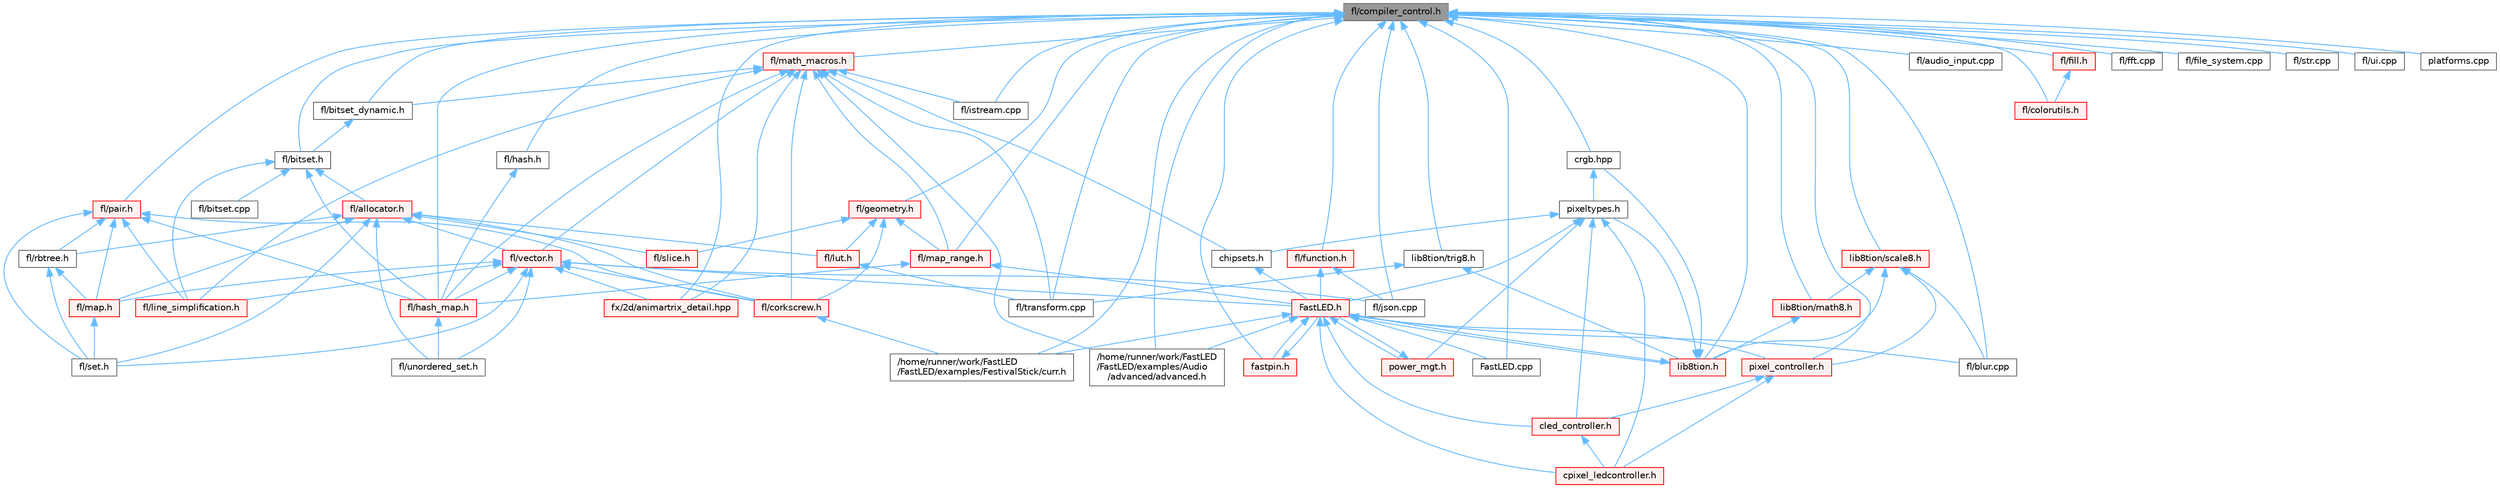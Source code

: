 digraph "fl/compiler_control.h"
{
 // INTERACTIVE_SVG=YES
 // LATEX_PDF_SIZE
  bgcolor="transparent";
  edge [fontname=Helvetica,fontsize=10,labelfontname=Helvetica,labelfontsize=10];
  node [fontname=Helvetica,fontsize=10,shape=box,height=0.2,width=0.4];
  Node1 [id="Node000001",label="fl/compiler_control.h",height=0.2,width=0.4,color="gray40", fillcolor="grey60", style="filled", fontcolor="black",tooltip=" "];
  Node1 -> Node2 [id="edge1_Node000001_Node000002",dir="back",color="steelblue1",style="solid",tooltip=" "];
  Node2 [id="Node000002",label="/home/runner/work/FastLED\l/FastLED/examples/Audio\l/advanced/advanced.h",height=0.2,width=0.4,color="grey40", fillcolor="white", style="filled",URL="$da/dc7/advanced_8h.html",tooltip=" "];
  Node1 -> Node3 [id="edge2_Node000001_Node000003",dir="back",color="steelblue1",style="solid",tooltip=" "];
  Node3 [id="Node000003",label="/home/runner/work/FastLED\l/FastLED/examples/FestivalStick/curr.h",height=0.2,width=0.4,color="grey40", fillcolor="white", style="filled",URL="$d4/d06/curr_8h.html",tooltip=" "];
  Node1 -> Node4 [id="edge3_Node000001_Node000004",dir="back",color="steelblue1",style="solid",tooltip=" "];
  Node4 [id="Node000004",label="FastLED.cpp",height=0.2,width=0.4,color="grey40", fillcolor="white", style="filled",URL="$d6/dda/_fast_l_e_d_8cpp.html",tooltip="Central source file for FastLED, implements the CFastLED class/object."];
  Node1 -> Node5 [id="edge4_Node000001_Node000005",dir="back",color="steelblue1",style="solid",tooltip=" "];
  Node5 [id="Node000005",label="crgb.hpp",height=0.2,width=0.4,color="grey40", fillcolor="white", style="filled",URL="$d0/d4b/crgb_8hpp.html",tooltip="Defines utility functions for the red, green, and blue (RGB) pixel struct."];
  Node5 -> Node6 [id="edge5_Node000005_Node000006",dir="back",color="steelblue1",style="solid",tooltip=" "];
  Node6 [id="Node000006",label="pixeltypes.h",height=0.2,width=0.4,color="grey40", fillcolor="white", style="filled",URL="$d2/dba/pixeltypes_8h.html",tooltip="Includes defintions for RGB and HSV pixels."];
  Node6 -> Node7 [id="edge6_Node000006_Node000007",dir="back",color="steelblue1",style="solid",tooltip=" "];
  Node7 [id="Node000007",label="FastLED.h",height=0.2,width=0.4,color="red", fillcolor="#FFF0F0", style="filled",URL="$db/d97/_fast_l_e_d_8h.html",tooltip="central include file for FastLED, defines the CFastLED class/object"];
  Node7 -> Node2 [id="edge7_Node000007_Node000002",dir="back",color="steelblue1",style="solid",tooltip=" "];
  Node7 -> Node3 [id="edge8_Node000007_Node000003",dir="back",color="steelblue1",style="solid",tooltip=" "];
  Node7 -> Node4 [id="edge9_Node000007_Node000004",dir="back",color="steelblue1",style="solid",tooltip=" "];
  Node7 -> Node106 [id="edge10_Node000007_Node000106",dir="back",color="steelblue1",style="solid",tooltip=" "];
  Node106 [id="Node000106",label="cled_controller.h",height=0.2,width=0.4,color="red", fillcolor="#FFF0F0", style="filled",URL="$db/d6d/cled__controller_8h.html",tooltip="base definitions used by led controllers for writing out led data"];
  Node106 -> Node107 [id="edge11_Node000106_Node000107",dir="back",color="steelblue1",style="solid",tooltip=" "];
  Node107 [id="Node000107",label="cpixel_ledcontroller.h",height=0.2,width=0.4,color="red", fillcolor="#FFF0F0", style="filled",URL="$d9/d57/cpixel__ledcontroller_8h.html",tooltip="defines the templated version of the CLEDController class"];
  Node7 -> Node107 [id="edge12_Node000007_Node000107",dir="back",color="steelblue1",style="solid",tooltip=" "];
  Node7 -> Node116 [id="edge13_Node000007_Node000116",dir="back",color="steelblue1",style="solid",tooltip=" "];
  Node116 [id="Node000116",label="fastpin.h",height=0.2,width=0.4,color="red", fillcolor="#FFF0F0", style="filled",URL="$db/d65/fastpin_8h.html",tooltip="Class base definitions for defining fast pin access."];
  Node116 -> Node7 [id="edge14_Node000116_Node000007",dir="back",color="steelblue1",style="solid",tooltip=" "];
  Node7 -> Node121 [id="edge15_Node000007_Node000121",dir="back",color="steelblue1",style="solid",tooltip=" "];
  Node121 [id="Node000121",label="fl/blur.cpp",height=0.2,width=0.4,color="grey40", fillcolor="white", style="filled",URL="$de/dc8/blur_8cpp.html",tooltip=" "];
  Node7 -> Node143 [id="edge16_Node000007_Node000143",dir="back",color="steelblue1",style="solid",tooltip=" "];
  Node143 [id="Node000143",label="lib8tion.h",height=0.2,width=0.4,color="red", fillcolor="#FFF0F0", style="filled",URL="$df/da5/lib8tion_8h.html",tooltip="Fast, efficient 8-bit math functions specifically designed for high-performance LED programming."];
  Node143 -> Node7 [id="edge17_Node000143_Node000007",dir="back",color="steelblue1",style="solid",tooltip=" "];
  Node143 -> Node5 [id="edge18_Node000143_Node000005",dir="back",color="steelblue1",style="solid",tooltip=" "];
  Node143 -> Node6 [id="edge19_Node000143_Node000006",dir="back",color="steelblue1",style="solid",tooltip=" "];
  Node7 -> Node145 [id="edge20_Node000007_Node000145",dir="back",color="steelblue1",style="solid",tooltip=" "];
  Node145 [id="Node000145",label="pixel_controller.h",height=0.2,width=0.4,color="red", fillcolor="#FFF0F0", style="filled",URL="$d5/d4d/pixel__controller_8h.html",tooltip="Low level pixel data writing class."];
  Node145 -> Node106 [id="edge21_Node000145_Node000106",dir="back",color="steelblue1",style="solid",tooltip=" "];
  Node145 -> Node107 [id="edge22_Node000145_Node000107",dir="back",color="steelblue1",style="solid",tooltip=" "];
  Node7 -> Node155 [id="edge23_Node000007_Node000155",dir="back",color="steelblue1",style="solid",tooltip=" "];
  Node155 [id="Node000155",label="power_mgt.h",height=0.2,width=0.4,color="red", fillcolor="#FFF0F0", style="filled",URL="$dc/d5b/power__mgt_8h.html",tooltip="Functions to limit the power used by FastLED."];
  Node155 -> Node7 [id="edge24_Node000155_Node000007",dir="back",color="steelblue1",style="solid",tooltip=" "];
  Node6 -> Node158 [id="edge25_Node000006_Node000158",dir="back",color="steelblue1",style="solid",tooltip=" "];
  Node158 [id="Node000158",label="chipsets.h",height=0.2,width=0.4,color="grey40", fillcolor="white", style="filled",URL="$db/d66/chipsets_8h.html",tooltip="Contains the bulk of the definitions for the various LED chipsets supported."];
  Node158 -> Node7 [id="edge26_Node000158_Node000007",dir="back",color="steelblue1",style="solid",tooltip=" "];
  Node6 -> Node106 [id="edge27_Node000006_Node000106",dir="back",color="steelblue1",style="solid",tooltip=" "];
  Node6 -> Node107 [id="edge28_Node000006_Node000107",dir="back",color="steelblue1",style="solid",tooltip=" "];
  Node6 -> Node155 [id="edge29_Node000006_Node000155",dir="back",color="steelblue1",style="solid",tooltip=" "];
  Node1 -> Node116 [id="edge30_Node000001_Node000116",dir="back",color="steelblue1",style="solid",tooltip=" "];
  Node1 -> Node159 [id="edge31_Node000001_Node000159",dir="back",color="steelblue1",style="solid",tooltip=" "];
  Node159 [id="Node000159",label="fl/audio_input.cpp",height=0.2,width=0.4,color="grey40", fillcolor="white", style="filled",URL="$d7/da3/audio__input_8cpp.html",tooltip=" "];
  Node1 -> Node160 [id="edge32_Node000001_Node000160",dir="back",color="steelblue1",style="solid",tooltip=" "];
  Node160 [id="Node000160",label="fl/bitset.h",height=0.2,width=0.4,color="grey40", fillcolor="white", style="filled",URL="$d1/d69/bitset_8h.html",tooltip=" "];
  Node160 -> Node161 [id="edge33_Node000160_Node000161",dir="back",color="steelblue1",style="solid",tooltip=" "];
  Node161 [id="Node000161",label="fl/allocator.h",height=0.2,width=0.4,color="red", fillcolor="#FFF0F0", style="filled",URL="$da/da9/allocator_8h.html",tooltip=" "];
  Node161 -> Node163 [id="edge34_Node000161_Node000163",dir="back",color="steelblue1",style="solid",tooltip=" "];
  Node163 [id="Node000163",label="fl/corkscrew.h",height=0.2,width=0.4,color="red", fillcolor="#FFF0F0", style="filled",URL="$d1/dd4/src_2fl_2corkscrew_8h.html",tooltip="Corkscrew LED strip projection and rendering."];
  Node163 -> Node3 [id="edge35_Node000163_Node000003",dir="back",color="steelblue1",style="solid",tooltip=" "];
  Node161 -> Node177 [id="edge36_Node000161_Node000177",dir="back",color="steelblue1",style="solid",tooltip=" "];
  Node177 [id="Node000177",label="fl/lut.h",height=0.2,width=0.4,color="red", fillcolor="#FFF0F0", style="filled",URL="$db/d54/lut_8h.html",tooltip=" "];
  Node177 -> Node203 [id="edge37_Node000177_Node000203",dir="back",color="steelblue1",style="solid",tooltip=" "];
  Node203 [id="Node000203",label="fl/transform.cpp",height=0.2,width=0.4,color="grey40", fillcolor="white", style="filled",URL="$d8/d8c/transform_8cpp.html",tooltip=" "];
  Node161 -> Node247 [id="edge38_Node000161_Node000247",dir="back",color="steelblue1",style="solid",tooltip=" "];
  Node247 [id="Node000247",label="fl/map.h",height=0.2,width=0.4,color="red", fillcolor="#FFF0F0", style="filled",URL="$dc/db7/map_8h.html",tooltip=" "];
  Node247 -> Node251 [id="edge39_Node000247_Node000251",dir="back",color="steelblue1",style="solid",tooltip=" "];
  Node251 [id="Node000251",label="fl/set.h",height=0.2,width=0.4,color="grey40", fillcolor="white", style="filled",URL="$d4/d13/set_8h.html",tooltip=" "];
  Node161 -> Node252 [id="edge40_Node000161_Node000252",dir="back",color="steelblue1",style="solid",tooltip=" "];
  Node252 [id="Node000252",label="fl/rbtree.h",height=0.2,width=0.4,color="grey40", fillcolor="white", style="filled",URL="$d5/ddf/rbtree_8h.html",tooltip=" "];
  Node252 -> Node247 [id="edge41_Node000252_Node000247",dir="back",color="steelblue1",style="solid",tooltip=" "];
  Node252 -> Node251 [id="edge42_Node000252_Node000251",dir="back",color="steelblue1",style="solid",tooltip=" "];
  Node161 -> Node251 [id="edge43_Node000161_Node000251",dir="back",color="steelblue1",style="solid",tooltip=" "];
  Node161 -> Node348 [id="edge44_Node000161_Node000348",dir="back",color="steelblue1",style="solid",tooltip=" "];
  Node348 [id="Node000348",label="fl/slice.h",height=0.2,width=0.4,color="red", fillcolor="#FFF0F0", style="filled",URL="$d0/d48/slice_8h.html",tooltip=" "];
  Node161 -> Node282 [id="edge45_Node000161_Node000282",dir="back",color="steelblue1",style="solid",tooltip=" "];
  Node282 [id="Node000282",label="fl/unordered_set.h",height=0.2,width=0.4,color="grey40", fillcolor="white", style="filled",URL="$df/d26/unordered__set_8h.html",tooltip=" "];
  Node161 -> Node299 [id="edge46_Node000161_Node000299",dir="back",color="steelblue1",style="solid",tooltip=" "];
  Node299 [id="Node000299",label="fl/vector.h",height=0.2,width=0.4,color="red", fillcolor="#FFF0F0", style="filled",URL="$d6/d68/vector_8h.html",tooltip=" "];
  Node299 -> Node7 [id="edge47_Node000299_Node000007",dir="back",color="steelblue1",style="solid",tooltip=" "];
  Node299 -> Node163 [id="edge48_Node000299_Node000163",dir="back",color="steelblue1",style="solid",tooltip=" "];
  Node299 -> Node276 [id="edge49_Node000299_Node000276",dir="back",color="steelblue1",style="solid",tooltip=" "];
  Node276 [id="Node000276",label="fl/hash_map.h",height=0.2,width=0.4,color="red", fillcolor="#FFF0F0", style="filled",URL="$d6/d13/hash__map_8h.html",tooltip=" "];
  Node276 -> Node282 [id="edge50_Node000276_Node000282",dir="back",color="steelblue1",style="solid",tooltip=" "];
  Node299 -> Node166 [id="edge51_Node000299_Node000166",dir="back",color="steelblue1",style="solid",tooltip=" "];
  Node166 [id="Node000166",label="fl/json.cpp",height=0.2,width=0.4,color="grey40", fillcolor="white", style="filled",URL="$dd/d55/json_8cpp.html",tooltip=" "];
  Node299 -> Node300 [id="edge52_Node000299_Node000300",dir="back",color="steelblue1",style="solid",tooltip=" "];
  Node300 [id="Node000300",label="fl/line_simplification.h",height=0.2,width=0.4,color="red", fillcolor="#FFF0F0", style="filled",URL="$d8/da7/line__simplification_8h.html",tooltip=" "];
  Node299 -> Node247 [id="edge53_Node000299_Node000247",dir="back",color="steelblue1",style="solid",tooltip=" "];
  Node299 -> Node251 [id="edge54_Node000299_Node000251",dir="back",color="steelblue1",style="solid",tooltip=" "];
  Node299 -> Node282 [id="edge55_Node000299_Node000282",dir="back",color="steelblue1",style="solid",tooltip=" "];
  Node299 -> Node303 [id="edge56_Node000299_Node000303",dir="back",color="steelblue1",style="solid",tooltip=" "];
  Node303 [id="Node000303",label="fx/2d/animartrix_detail.hpp",height=0.2,width=0.4,color="red", fillcolor="#FFF0F0", style="filled",URL="$d3/d3b/animartrix__detail_8hpp.html",tooltip=" "];
  Node160 -> Node292 [id="edge57_Node000160_Node000292",dir="back",color="steelblue1",style="solid",tooltip=" "];
  Node292 [id="Node000292",label="fl/bitset.cpp",height=0.2,width=0.4,color="grey40", fillcolor="white", style="filled",URL="$dc/d7b/bitset_8cpp.html",tooltip=" "];
  Node160 -> Node276 [id="edge58_Node000160_Node000276",dir="back",color="steelblue1",style="solid",tooltip=" "];
  Node160 -> Node300 [id="edge59_Node000160_Node000300",dir="back",color="steelblue1",style="solid",tooltip=" "];
  Node1 -> Node293 [id="edge60_Node000001_Node000293",dir="back",color="steelblue1",style="solid",tooltip=" "];
  Node293 [id="Node000293",label="fl/bitset_dynamic.h",height=0.2,width=0.4,color="grey40", fillcolor="white", style="filled",URL="$de/d7a/bitset__dynamic_8h.html",tooltip=" "];
  Node293 -> Node160 [id="edge61_Node000293_Node000160",dir="back",color="steelblue1",style="solid",tooltip=" "];
  Node1 -> Node121 [id="edge62_Node000001_Node000121",dir="back",color="steelblue1",style="solid",tooltip=" "];
  Node1 -> Node216 [id="edge63_Node000001_Node000216",dir="back",color="steelblue1",style="solid",tooltip=" "];
  Node216 [id="Node000216",label="fl/colorutils.h",height=0.2,width=0.4,color="red", fillcolor="#FFF0F0", style="filled",URL="$d7/df9/fl_2colorutils_8h.html",tooltip="Utility functions for color fill, palettes, blending, and more."];
  Node1 -> Node267 [id="edge64_Node000001_Node000267",dir="back",color="steelblue1",style="solid",tooltip=" "];
  Node267 [id="Node000267",label="fl/fft.cpp",height=0.2,width=0.4,color="grey40", fillcolor="white", style="filled",URL="$db/d03/fft_8cpp.html",tooltip=" "];
  Node1 -> Node192 [id="edge65_Node000001_Node000192",dir="back",color="steelblue1",style="solid",tooltip=" "];
  Node192 [id="Node000192",label="fl/file_system.cpp",height=0.2,width=0.4,color="grey40", fillcolor="white", style="filled",URL="$d4/d37/file__system_8cpp.html",tooltip=" "];
  Node1 -> Node309 [id="edge66_Node000001_Node000309",dir="back",color="steelblue1",style="solid",tooltip=" "];
  Node309 [id="Node000309",label="fl/fill.h",height=0.2,width=0.4,color="red", fillcolor="#FFF0F0", style="filled",URL="$d2/d78/fill_8h.html",tooltip=" "];
  Node309 -> Node216 [id="edge67_Node000309_Node000216",dir="back",color="steelblue1",style="solid",tooltip=" "];
  Node1 -> Node268 [id="edge68_Node000001_Node000268",dir="back",color="steelblue1",style="solid",tooltip=" "];
  Node268 [id="Node000268",label="fl/function.h",height=0.2,width=0.4,color="red", fillcolor="#FFF0F0", style="filled",URL="$dd/d67/function_8h.html",tooltip=" "];
  Node268 -> Node7 [id="edge69_Node000268_Node000007",dir="back",color="steelblue1",style="solid",tooltip=" "];
  Node268 -> Node166 [id="edge70_Node000268_Node000166",dir="back",color="steelblue1",style="solid",tooltip=" "];
  Node1 -> Node345 [id="edge71_Node000001_Node000345",dir="back",color="steelblue1",style="solid",tooltip=" "];
  Node345 [id="Node000345",label="fl/geometry.h",height=0.2,width=0.4,color="red", fillcolor="#FFF0F0", style="filled",URL="$d4/d67/geometry_8h.html",tooltip=" "];
  Node345 -> Node163 [id="edge72_Node000345_Node000163",dir="back",color="steelblue1",style="solid",tooltip=" "];
  Node345 -> Node177 [id="edge73_Node000345_Node000177",dir="back",color="steelblue1",style="solid",tooltip=" "];
  Node345 -> Node343 [id="edge74_Node000345_Node000343",dir="back",color="steelblue1",style="solid",tooltip=" "];
  Node343 [id="Node000343",label="fl/map_range.h",height=0.2,width=0.4,color="red", fillcolor="#FFF0F0", style="filled",URL="$d1/d47/map__range_8h.html",tooltip=" "];
  Node343 -> Node7 [id="edge75_Node000343_Node000007",dir="back",color="steelblue1",style="solid",tooltip=" "];
  Node343 -> Node276 [id="edge76_Node000343_Node000276",dir="back",color="steelblue1",style="solid",tooltip=" "];
  Node345 -> Node348 [id="edge77_Node000345_Node000348",dir="back",color="steelblue1",style="solid",tooltip=" "];
  Node1 -> Node275 [id="edge78_Node000001_Node000275",dir="back",color="steelblue1",style="solid",tooltip=" "];
  Node275 [id="Node000275",label="fl/hash.h",height=0.2,width=0.4,color="grey40", fillcolor="white", style="filled",URL="$db/dfb/hash_8h.html",tooltip=" "];
  Node275 -> Node276 [id="edge79_Node000275_Node000276",dir="back",color="steelblue1",style="solid",tooltip=" "];
  Node1 -> Node276 [id="edge80_Node000001_Node000276",dir="back",color="steelblue1",style="solid",tooltip=" "];
  Node1 -> Node285 [id="edge81_Node000001_Node000285",dir="back",color="steelblue1",style="solid",tooltip=" "];
  Node285 [id="Node000285",label="fl/istream.cpp",height=0.2,width=0.4,color="grey40", fillcolor="white", style="filled",URL="$d7/d52/istream_8cpp.html",tooltip=" "];
  Node1 -> Node166 [id="edge82_Node000001_Node000166",dir="back",color="steelblue1",style="solid",tooltip=" "];
  Node1 -> Node343 [id="edge83_Node000001_Node000343",dir="back",color="steelblue1",style="solid",tooltip=" "];
  Node1 -> Node341 [id="edge84_Node000001_Node000341",dir="back",color="steelblue1",style="solid",tooltip=" "];
  Node341 [id="Node000341",label="fl/math_macros.h",height=0.2,width=0.4,color="red", fillcolor="#FFF0F0", style="filled",URL="$d8/db8/math__macros_8h.html",tooltip=" "];
  Node341 -> Node2 [id="edge85_Node000341_Node000002",dir="back",color="steelblue1",style="solid",tooltip=" "];
  Node341 -> Node158 [id="edge86_Node000341_Node000158",dir="back",color="steelblue1",style="solid",tooltip=" "];
  Node341 -> Node293 [id="edge87_Node000341_Node000293",dir="back",color="steelblue1",style="solid",tooltip=" "];
  Node341 -> Node163 [id="edge88_Node000341_Node000163",dir="back",color="steelblue1",style="solid",tooltip=" "];
  Node341 -> Node276 [id="edge89_Node000341_Node000276",dir="back",color="steelblue1",style="solid",tooltip=" "];
  Node341 -> Node285 [id="edge90_Node000341_Node000285",dir="back",color="steelblue1",style="solid",tooltip=" "];
  Node341 -> Node300 [id="edge91_Node000341_Node000300",dir="back",color="steelblue1",style="solid",tooltip=" "];
  Node341 -> Node343 [id="edge92_Node000341_Node000343",dir="back",color="steelblue1",style="solid",tooltip=" "];
  Node341 -> Node203 [id="edge93_Node000341_Node000203",dir="back",color="steelblue1",style="solid",tooltip=" "];
  Node341 -> Node299 [id="edge94_Node000341_Node000299",dir="back",color="steelblue1",style="solid",tooltip=" "];
  Node341 -> Node303 [id="edge95_Node000341_Node000303",dir="back",color="steelblue1",style="solid",tooltip=" "];
  Node1 -> Node357 [id="edge96_Node000001_Node000357",dir="back",color="steelblue1",style="solid",tooltip=" "];
  Node357 [id="Node000357",label="fl/pair.h",height=0.2,width=0.4,color="red", fillcolor="#FFF0F0", style="filled",URL="$d3/d41/pair_8h.html",tooltip=" "];
  Node357 -> Node163 [id="edge97_Node000357_Node000163",dir="back",color="steelblue1",style="solid",tooltip=" "];
  Node357 -> Node276 [id="edge98_Node000357_Node000276",dir="back",color="steelblue1",style="solid",tooltip=" "];
  Node357 -> Node300 [id="edge99_Node000357_Node000300",dir="back",color="steelblue1",style="solid",tooltip=" "];
  Node357 -> Node247 [id="edge100_Node000357_Node000247",dir="back",color="steelblue1",style="solid",tooltip=" "];
  Node357 -> Node252 [id="edge101_Node000357_Node000252",dir="back",color="steelblue1",style="solid",tooltip=" "];
  Node357 -> Node251 [id="edge102_Node000357_Node000251",dir="back",color="steelblue1",style="solid",tooltip=" "];
  Node1 -> Node228 [id="edge103_Node000001_Node000228",dir="back",color="steelblue1",style="solid",tooltip=" "];
  Node228 [id="Node000228",label="fl/str.cpp",height=0.2,width=0.4,color="grey40", fillcolor="white", style="filled",URL="$d1/d1f/str_8cpp.html",tooltip=" "];
  Node1 -> Node203 [id="edge104_Node000001_Node000203",dir="back",color="steelblue1",style="solid",tooltip=" "];
  Node1 -> Node186 [id="edge105_Node000001_Node000186",dir="back",color="steelblue1",style="solid",tooltip=" "];
  Node186 [id="Node000186",label="fl/ui.cpp",height=0.2,width=0.4,color="grey40", fillcolor="white", style="filled",URL="$d4/d38/ui_8cpp.html",tooltip=" "];
  Node1 -> Node303 [id="edge106_Node000001_Node000303",dir="back",color="steelblue1",style="solid",tooltip=" "];
  Node1 -> Node143 [id="edge107_Node000001_Node000143",dir="back",color="steelblue1",style="solid",tooltip=" "];
  Node1 -> Node330 [id="edge108_Node000001_Node000330",dir="back",color="steelblue1",style="solid",tooltip=" "];
  Node330 [id="Node000330",label="lib8tion/math8.h",height=0.2,width=0.4,color="red", fillcolor="#FFF0F0", style="filled",URL="$d5/dd1/math8_8h.html",tooltip="Fast, efficient 8-bit math functions specifically designed for high-performance LED programming."];
  Node330 -> Node143 [id="edge109_Node000330_Node000143",dir="back",color="steelblue1",style="solid",tooltip=" "];
  Node1 -> Node329 [id="edge110_Node000001_Node000329",dir="back",color="steelblue1",style="solid",tooltip=" "];
  Node329 [id="Node000329",label="lib8tion/scale8.h",height=0.2,width=0.4,color="red", fillcolor="#FFF0F0", style="filled",URL="$db/d91/scale8_8h.html",tooltip="Fast, efficient 8-bit scaling functions specifically designed for high-performance LED programming."];
  Node329 -> Node121 [id="edge111_Node000329_Node000121",dir="back",color="steelblue1",style="solid",tooltip=" "];
  Node329 -> Node143 [id="edge112_Node000329_Node000143",dir="back",color="steelblue1",style="solid",tooltip=" "];
  Node329 -> Node330 [id="edge113_Node000329_Node000330",dir="back",color="steelblue1",style="solid",tooltip=" "];
  Node329 -> Node145 [id="edge114_Node000329_Node000145",dir="back",color="steelblue1",style="solid",tooltip=" "];
  Node1 -> Node370 [id="edge115_Node000001_Node000370",dir="back",color="steelblue1",style="solid",tooltip=" "];
  Node370 [id="Node000370",label="lib8tion/trig8.h",height=0.2,width=0.4,color="grey40", fillcolor="white", style="filled",URL="$d3/db9/trig8_8h.html",tooltip="Fast, efficient 8-bit trigonometry functions specifically designed for high-performance LED programmi..."];
  Node370 -> Node203 [id="edge116_Node000370_Node000203",dir="back",color="steelblue1",style="solid",tooltip=" "];
  Node370 -> Node143 [id="edge117_Node000370_Node000143",dir="back",color="steelblue1",style="solid",tooltip=" "];
  Node1 -> Node145 [id="edge118_Node000001_Node000145",dir="back",color="steelblue1",style="solid",tooltip=" "];
  Node1 -> Node371 [id="edge119_Node000001_Node000371",dir="back",color="steelblue1",style="solid",tooltip=" "];
  Node371 [id="Node000371",label="platforms.cpp",height=0.2,width=0.4,color="grey40", fillcolor="white", style="filled",URL="$d2/d62/platforms_8cpp.html",tooltip="Platform-specific functions and variables."];
}
